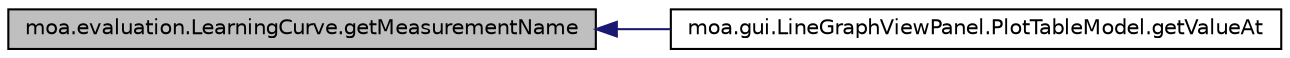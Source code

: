 digraph G
{
  edge [fontname="Helvetica",fontsize="10",labelfontname="Helvetica",labelfontsize="10"];
  node [fontname="Helvetica",fontsize="10",shape=record];
  rankdir=LR;
  Node1 [label="moa.evaluation.LearningCurve.getMeasurementName",height=0.2,width=0.4,color="black", fillcolor="grey75", style="filled" fontcolor="black"];
  Node1 -> Node2 [dir=back,color="midnightblue",fontsize="10",style="solid",fontname="Helvetica"];
  Node2 [label="moa.gui.LineGraphViewPanel.PlotTableModel.getValueAt",height=0.2,width=0.4,color="black", fillcolor="white", style="filled",URL="$classmoa_1_1gui_1_1LineGraphViewPanel_1_1PlotTableModel.html#a8abcafd2b879397af3273080577dd7cc"];
}
